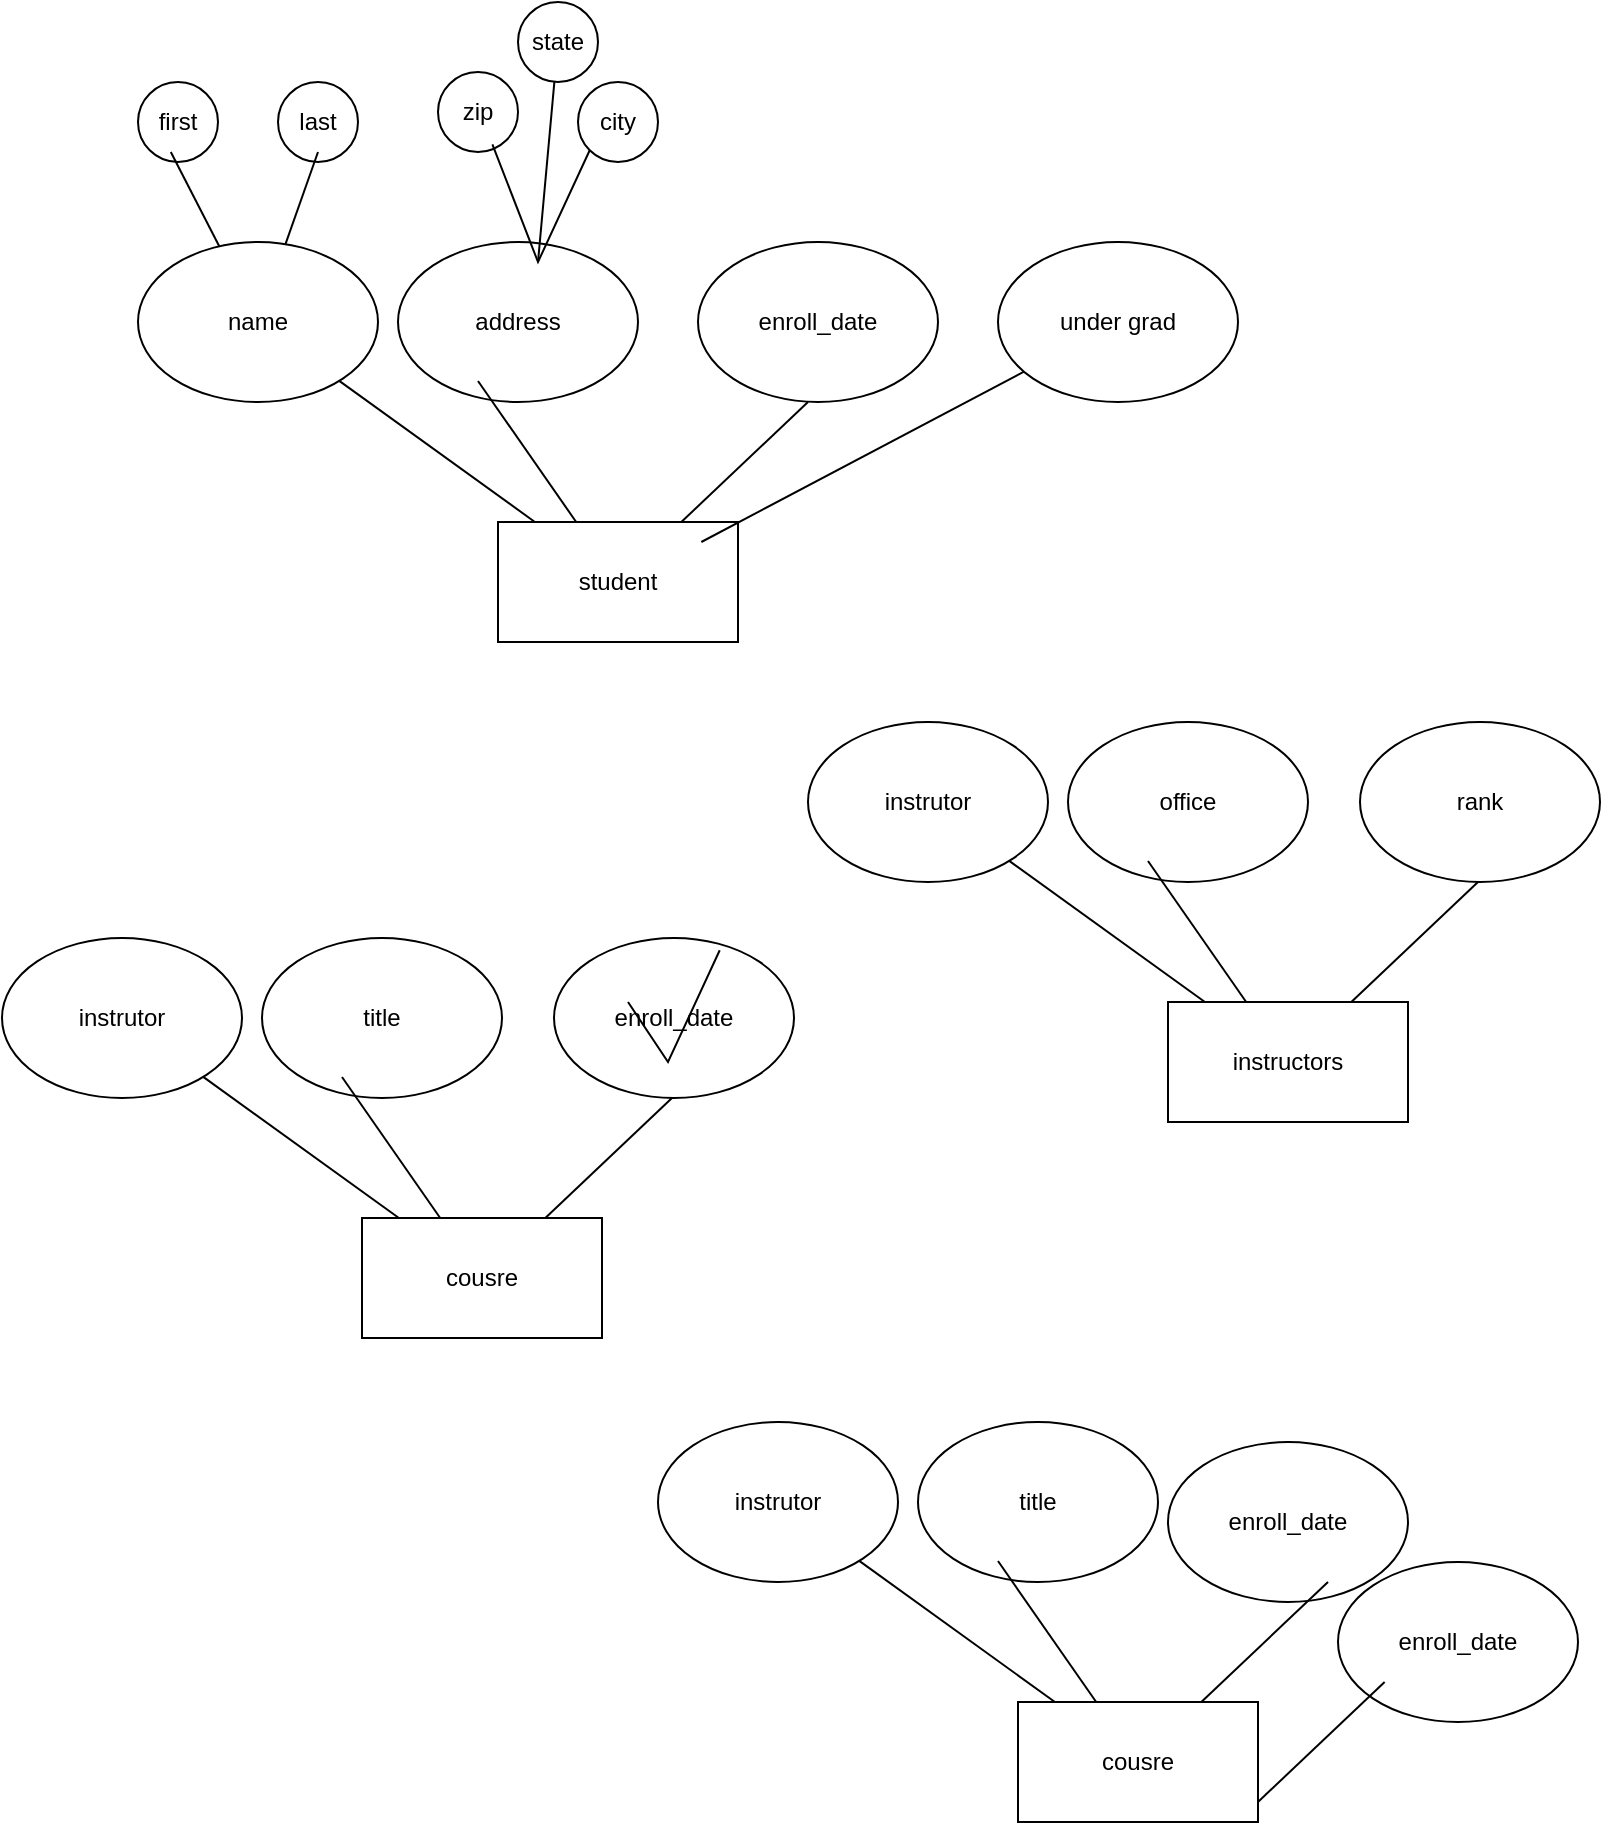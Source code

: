<mxfile version="18.0.3" type="github">
  <diagram id="R2lEEEUBdFMjLlhIrx00" name="Page-1">
    <mxGraphModel dx="1604" dy="861" grid="1" gridSize="10" guides="1" tooltips="1" connect="1" arrows="1" fold="1" page="1" pageScale="1" pageWidth="850" pageHeight="1100" math="0" shadow="0" extFonts="Permanent Marker^https://fonts.googleapis.com/css?family=Permanent+Marker">
      <root>
        <mxCell id="0" />
        <mxCell id="1" parent="0" />
        <mxCell id="V68mExFcOHDCHj4z8eXi-1" value="student" style="rounded=0;whiteSpace=wrap;html=1;" vertex="1" parent="1">
          <mxGeometry x="270" y="400" width="120" height="60" as="geometry" />
        </mxCell>
        <mxCell id="V68mExFcOHDCHj4z8eXi-2" value="address" style="ellipse;whiteSpace=wrap;html=1;" vertex="1" parent="1">
          <mxGeometry x="220" y="260" width="120" height="80" as="geometry" />
        </mxCell>
        <mxCell id="V68mExFcOHDCHj4z8eXi-3" value="city" style="ellipse;whiteSpace=wrap;html=1;" vertex="1" parent="1">
          <mxGeometry x="310" y="180" width="40" height="40" as="geometry" />
        </mxCell>
        <mxCell id="V68mExFcOHDCHj4z8eXi-4" value="enroll_date" style="ellipse;whiteSpace=wrap;html=1;" vertex="1" parent="1">
          <mxGeometry x="370" y="260" width="120" height="80" as="geometry" />
        </mxCell>
        <mxCell id="V68mExFcOHDCHj4z8eXi-5" value="name" style="ellipse;whiteSpace=wrap;html=1;" vertex="1" parent="1">
          <mxGeometry x="90" y="260" width="120" height="80" as="geometry" />
        </mxCell>
        <mxCell id="V68mExFcOHDCHj4z8eXi-6" value="&lt;div&gt;first&lt;/div&gt;" style="ellipse;whiteSpace=wrap;html=1;" vertex="1" parent="1">
          <mxGeometry x="90" y="180" width="40" height="40" as="geometry" />
        </mxCell>
        <mxCell id="V68mExFcOHDCHj4z8eXi-7" value="&lt;div&gt;last&lt;/div&gt;" style="ellipse;whiteSpace=wrap;html=1;" vertex="1" parent="1">
          <mxGeometry x="160" y="180" width="40" height="40" as="geometry" />
        </mxCell>
        <mxCell id="V68mExFcOHDCHj4z8eXi-8" value="state" style="ellipse;whiteSpace=wrap;html=1;" vertex="1" parent="1">
          <mxGeometry x="280" y="140" width="40" height="40" as="geometry" />
        </mxCell>
        <mxCell id="V68mExFcOHDCHj4z8eXi-9" value="zip" style="ellipse;whiteSpace=wrap;html=1;" vertex="1" parent="1">
          <mxGeometry x="240" y="175" width="40" height="40" as="geometry" />
        </mxCell>
        <mxCell id="V68mExFcOHDCHj4z8eXi-10" value="" style="endArrow=none;html=1;rounded=0;" edge="1" parent="1" source="V68mExFcOHDCHj4z8eXi-5">
          <mxGeometry width="50" height="50" relative="1" as="geometry">
            <mxPoint x="130" y="265" as="sourcePoint" />
            <mxPoint x="180" y="215" as="targetPoint" />
          </mxGeometry>
        </mxCell>
        <mxCell id="V68mExFcOHDCHj4z8eXi-11" value="" style="endArrow=none;html=1;rounded=0;" edge="1" parent="1" source="V68mExFcOHDCHj4z8eXi-5">
          <mxGeometry width="50" height="50" relative="1" as="geometry">
            <mxPoint x="89.999" y="261.041" as="sourcePoint" />
            <mxPoint x="106.4" y="215" as="targetPoint" />
          </mxGeometry>
        </mxCell>
        <mxCell id="V68mExFcOHDCHj4z8eXi-12" value="" style="endArrow=none;html=1;rounded=0;entryX=0;entryY=1;entryDx=0;entryDy=0;exitX=0.68;exitY=0.905;exitDx=0;exitDy=0;exitPerimeter=0;" edge="1" parent="1" source="V68mExFcOHDCHj4z8eXi-9" target="V68mExFcOHDCHj4z8eXi-3">
          <mxGeometry width="50" height="50" relative="1" as="geometry">
            <mxPoint x="270" y="240" as="sourcePoint" />
            <mxPoint x="296.4" y="220" as="targetPoint" />
            <Array as="points">
              <mxPoint x="290" y="270" />
            </Array>
          </mxGeometry>
        </mxCell>
        <mxCell id="V68mExFcOHDCHj4z8eXi-13" value="" style="endArrow=none;html=1;rounded=0;" edge="1" parent="1" target="V68mExFcOHDCHj4z8eXi-8">
          <mxGeometry width="50" height="50" relative="1" as="geometry">
            <mxPoint x="290" y="270" as="sourcePoint" />
            <mxPoint x="270" y="230" as="targetPoint" />
          </mxGeometry>
        </mxCell>
        <mxCell id="V68mExFcOHDCHj4z8eXi-14" value="under grad" style="ellipse;whiteSpace=wrap;html=1;" vertex="1" parent="1">
          <mxGeometry x="520" y="260" width="120" height="80" as="geometry" />
        </mxCell>
        <mxCell id="V68mExFcOHDCHj4z8eXi-15" value="" style="endArrow=none;html=1;rounded=0;" edge="1" parent="1" source="V68mExFcOHDCHj4z8eXi-1">
          <mxGeometry width="50" height="50" relative="1" as="geometry">
            <mxPoint x="375" y="390" as="sourcePoint" />
            <mxPoint x="425" y="340" as="targetPoint" />
          </mxGeometry>
        </mxCell>
        <mxCell id="V68mExFcOHDCHj4z8eXi-16" value="" style="endArrow=none;html=1;rounded=0;" edge="1" parent="1" target="V68mExFcOHDCHj4z8eXi-14">
          <mxGeometry width="50" height="50" relative="1" as="geometry">
            <mxPoint x="371.667" y="410" as="sourcePoint" />
            <mxPoint x="435" y="350" as="targetPoint" />
          </mxGeometry>
        </mxCell>
        <mxCell id="V68mExFcOHDCHj4z8eXi-17" value="" style="endArrow=none;html=1;rounded=0;" edge="1" parent="1" source="V68mExFcOHDCHj4z8eXi-5" target="V68mExFcOHDCHj4z8eXi-1">
          <mxGeometry width="50" height="50" relative="1" as="geometry">
            <mxPoint x="69.297" y="445.08" as="sourcePoint" />
            <mxPoint x="230.699" y="360.002" as="targetPoint" />
          </mxGeometry>
        </mxCell>
        <mxCell id="V68mExFcOHDCHj4z8eXi-18" value="" style="endArrow=none;html=1;rounded=0;" edge="1" parent="1" target="V68mExFcOHDCHj4z8eXi-1">
          <mxGeometry width="50" height="50" relative="1" as="geometry">
            <mxPoint x="259.996" y="329.521" as="sourcePoint" />
            <mxPoint x="357.972" y="400" as="targetPoint" />
          </mxGeometry>
        </mxCell>
        <mxCell id="V68mExFcOHDCHj4z8eXi-19" value="cousre" style="rounded=0;whiteSpace=wrap;html=1;" vertex="1" parent="1">
          <mxGeometry x="202" y="748" width="120" height="60" as="geometry" />
        </mxCell>
        <mxCell id="V68mExFcOHDCHj4z8eXi-20" value="title" style="ellipse;whiteSpace=wrap;html=1;" vertex="1" parent="1">
          <mxGeometry x="152" y="608" width="120" height="80" as="geometry" />
        </mxCell>
        <mxCell id="V68mExFcOHDCHj4z8eXi-22" value="enroll_date" style="ellipse;whiteSpace=wrap;html=1;" vertex="1" parent="1">
          <mxGeometry x="298" y="608" width="120" height="80" as="geometry" />
        </mxCell>
        <mxCell id="V68mExFcOHDCHj4z8eXi-23" value="instrutor" style="ellipse;whiteSpace=wrap;html=1;" vertex="1" parent="1">
          <mxGeometry x="22" y="608" width="120" height="80" as="geometry" />
        </mxCell>
        <mxCell id="V68mExFcOHDCHj4z8eXi-30" value="" style="endArrow=none;html=1;rounded=0;entryX=0;entryY=1;entryDx=0;entryDy=0;exitX=0.68;exitY=0.905;exitDx=0;exitDy=0;exitPerimeter=0;" edge="1" parent="1" source="V68mExFcOHDCHj4z8eXi-27">
          <mxGeometry width="50" height="50" relative="1" as="geometry">
            <mxPoint x="335" y="640" as="sourcePoint" />
            <mxPoint x="380.858" y="614.142" as="targetPoint" />
            <Array as="points">
              <mxPoint x="355" y="670" />
            </Array>
          </mxGeometry>
        </mxCell>
        <mxCell id="V68mExFcOHDCHj4z8eXi-33" value="" style="endArrow=none;html=1;rounded=0;" edge="1" parent="1" source="V68mExFcOHDCHj4z8eXi-19">
          <mxGeometry width="50" height="50" relative="1" as="geometry">
            <mxPoint x="307" y="738" as="sourcePoint" />
            <mxPoint x="357" y="688" as="targetPoint" />
          </mxGeometry>
        </mxCell>
        <mxCell id="V68mExFcOHDCHj4z8eXi-35" value="" style="endArrow=none;html=1;rounded=0;" edge="1" parent="1" source="V68mExFcOHDCHj4z8eXi-23" target="V68mExFcOHDCHj4z8eXi-19">
          <mxGeometry width="50" height="50" relative="1" as="geometry">
            <mxPoint x="1.297" y="793.08" as="sourcePoint" />
            <mxPoint x="162.699" y="708.002" as="targetPoint" />
          </mxGeometry>
        </mxCell>
        <mxCell id="V68mExFcOHDCHj4z8eXi-36" value="" style="endArrow=none;html=1;rounded=0;" edge="1" parent="1" target="V68mExFcOHDCHj4z8eXi-19">
          <mxGeometry width="50" height="50" relative="1" as="geometry">
            <mxPoint x="191.996" y="677.521" as="sourcePoint" />
            <mxPoint x="289.972" y="748" as="targetPoint" />
          </mxGeometry>
        </mxCell>
        <mxCell id="V68mExFcOHDCHj4z8eXi-44" value="instructors" style="rounded=0;whiteSpace=wrap;html=1;" vertex="1" parent="1">
          <mxGeometry x="605" y="640" width="120" height="60" as="geometry" />
        </mxCell>
        <mxCell id="V68mExFcOHDCHj4z8eXi-45" value="office" style="ellipse;whiteSpace=wrap;html=1;" vertex="1" parent="1">
          <mxGeometry x="555" y="500" width="120" height="80" as="geometry" />
        </mxCell>
        <mxCell id="V68mExFcOHDCHj4z8eXi-46" value="rank" style="ellipse;whiteSpace=wrap;html=1;" vertex="1" parent="1">
          <mxGeometry x="701" y="500" width="120" height="80" as="geometry" />
        </mxCell>
        <mxCell id="V68mExFcOHDCHj4z8eXi-47" value="instrutor" style="ellipse;whiteSpace=wrap;html=1;" vertex="1" parent="1">
          <mxGeometry x="425" y="500" width="120" height="80" as="geometry" />
        </mxCell>
        <mxCell id="V68mExFcOHDCHj4z8eXi-48" value="" style="endArrow=none;html=1;rounded=0;" edge="1" parent="1" source="V68mExFcOHDCHj4z8eXi-44">
          <mxGeometry width="50" height="50" relative="1" as="geometry">
            <mxPoint x="710" y="630" as="sourcePoint" />
            <mxPoint x="760" y="580" as="targetPoint" />
          </mxGeometry>
        </mxCell>
        <mxCell id="V68mExFcOHDCHj4z8eXi-49" value="" style="endArrow=none;html=1;rounded=0;" edge="1" parent="1" source="V68mExFcOHDCHj4z8eXi-47" target="V68mExFcOHDCHj4z8eXi-44">
          <mxGeometry width="50" height="50" relative="1" as="geometry">
            <mxPoint x="404.297" y="685.08" as="sourcePoint" />
            <mxPoint x="565.699" y="600.002" as="targetPoint" />
          </mxGeometry>
        </mxCell>
        <mxCell id="V68mExFcOHDCHj4z8eXi-50" value="" style="endArrow=none;html=1;rounded=0;" edge="1" parent="1" target="V68mExFcOHDCHj4z8eXi-44">
          <mxGeometry width="50" height="50" relative="1" as="geometry">
            <mxPoint x="594.996" y="569.521" as="sourcePoint" />
            <mxPoint x="692.972" y="640" as="targetPoint" />
          </mxGeometry>
        </mxCell>
        <mxCell id="V68mExFcOHDCHj4z8eXi-51" value="cousre" style="rounded=0;whiteSpace=wrap;html=1;" vertex="1" parent="1">
          <mxGeometry x="530" y="990" width="120" height="60" as="geometry" />
        </mxCell>
        <mxCell id="V68mExFcOHDCHj4z8eXi-52" value="title" style="ellipse;whiteSpace=wrap;html=1;" vertex="1" parent="1">
          <mxGeometry x="480" y="850" width="120" height="80" as="geometry" />
        </mxCell>
        <mxCell id="V68mExFcOHDCHj4z8eXi-53" value="enroll_date" style="ellipse;whiteSpace=wrap;html=1;" vertex="1" parent="1">
          <mxGeometry x="605" y="860" width="120" height="80" as="geometry" />
        </mxCell>
        <mxCell id="V68mExFcOHDCHj4z8eXi-54" value="instrutor" style="ellipse;whiteSpace=wrap;html=1;" vertex="1" parent="1">
          <mxGeometry x="350" y="850" width="120" height="80" as="geometry" />
        </mxCell>
        <mxCell id="V68mExFcOHDCHj4z8eXi-55" value="" style="endArrow=none;html=1;rounded=0;" edge="1" parent="1" source="V68mExFcOHDCHj4z8eXi-51">
          <mxGeometry width="50" height="50" relative="1" as="geometry">
            <mxPoint x="635" y="980" as="sourcePoint" />
            <mxPoint x="685" y="930" as="targetPoint" />
          </mxGeometry>
        </mxCell>
        <mxCell id="V68mExFcOHDCHj4z8eXi-56" value="" style="endArrow=none;html=1;rounded=0;" edge="1" parent="1" source="V68mExFcOHDCHj4z8eXi-54" target="V68mExFcOHDCHj4z8eXi-51">
          <mxGeometry width="50" height="50" relative="1" as="geometry">
            <mxPoint x="329.297" y="1035.08" as="sourcePoint" />
            <mxPoint x="490.699" y="950.002" as="targetPoint" />
          </mxGeometry>
        </mxCell>
        <mxCell id="V68mExFcOHDCHj4z8eXi-57" value="" style="endArrow=none;html=1;rounded=0;" edge="1" parent="1" target="V68mExFcOHDCHj4z8eXi-51">
          <mxGeometry width="50" height="50" relative="1" as="geometry">
            <mxPoint x="519.996" y="919.521" as="sourcePoint" />
            <mxPoint x="617.972" y="990" as="targetPoint" />
          </mxGeometry>
        </mxCell>
        <mxCell id="V68mExFcOHDCHj4z8eXi-58" value="enroll_date" style="ellipse;whiteSpace=wrap;html=1;" vertex="1" parent="1">
          <mxGeometry x="690" y="920" width="120" height="80" as="geometry" />
        </mxCell>
        <mxCell id="V68mExFcOHDCHj4z8eXi-59" value="" style="endArrow=none;html=1;rounded=0;" edge="1" parent="1">
          <mxGeometry width="50" height="50" relative="1" as="geometry">
            <mxPoint x="649.997" y="1040" as="sourcePoint" />
            <mxPoint x="713.33" y="980" as="targetPoint" />
          </mxGeometry>
        </mxCell>
      </root>
    </mxGraphModel>
  </diagram>
</mxfile>
